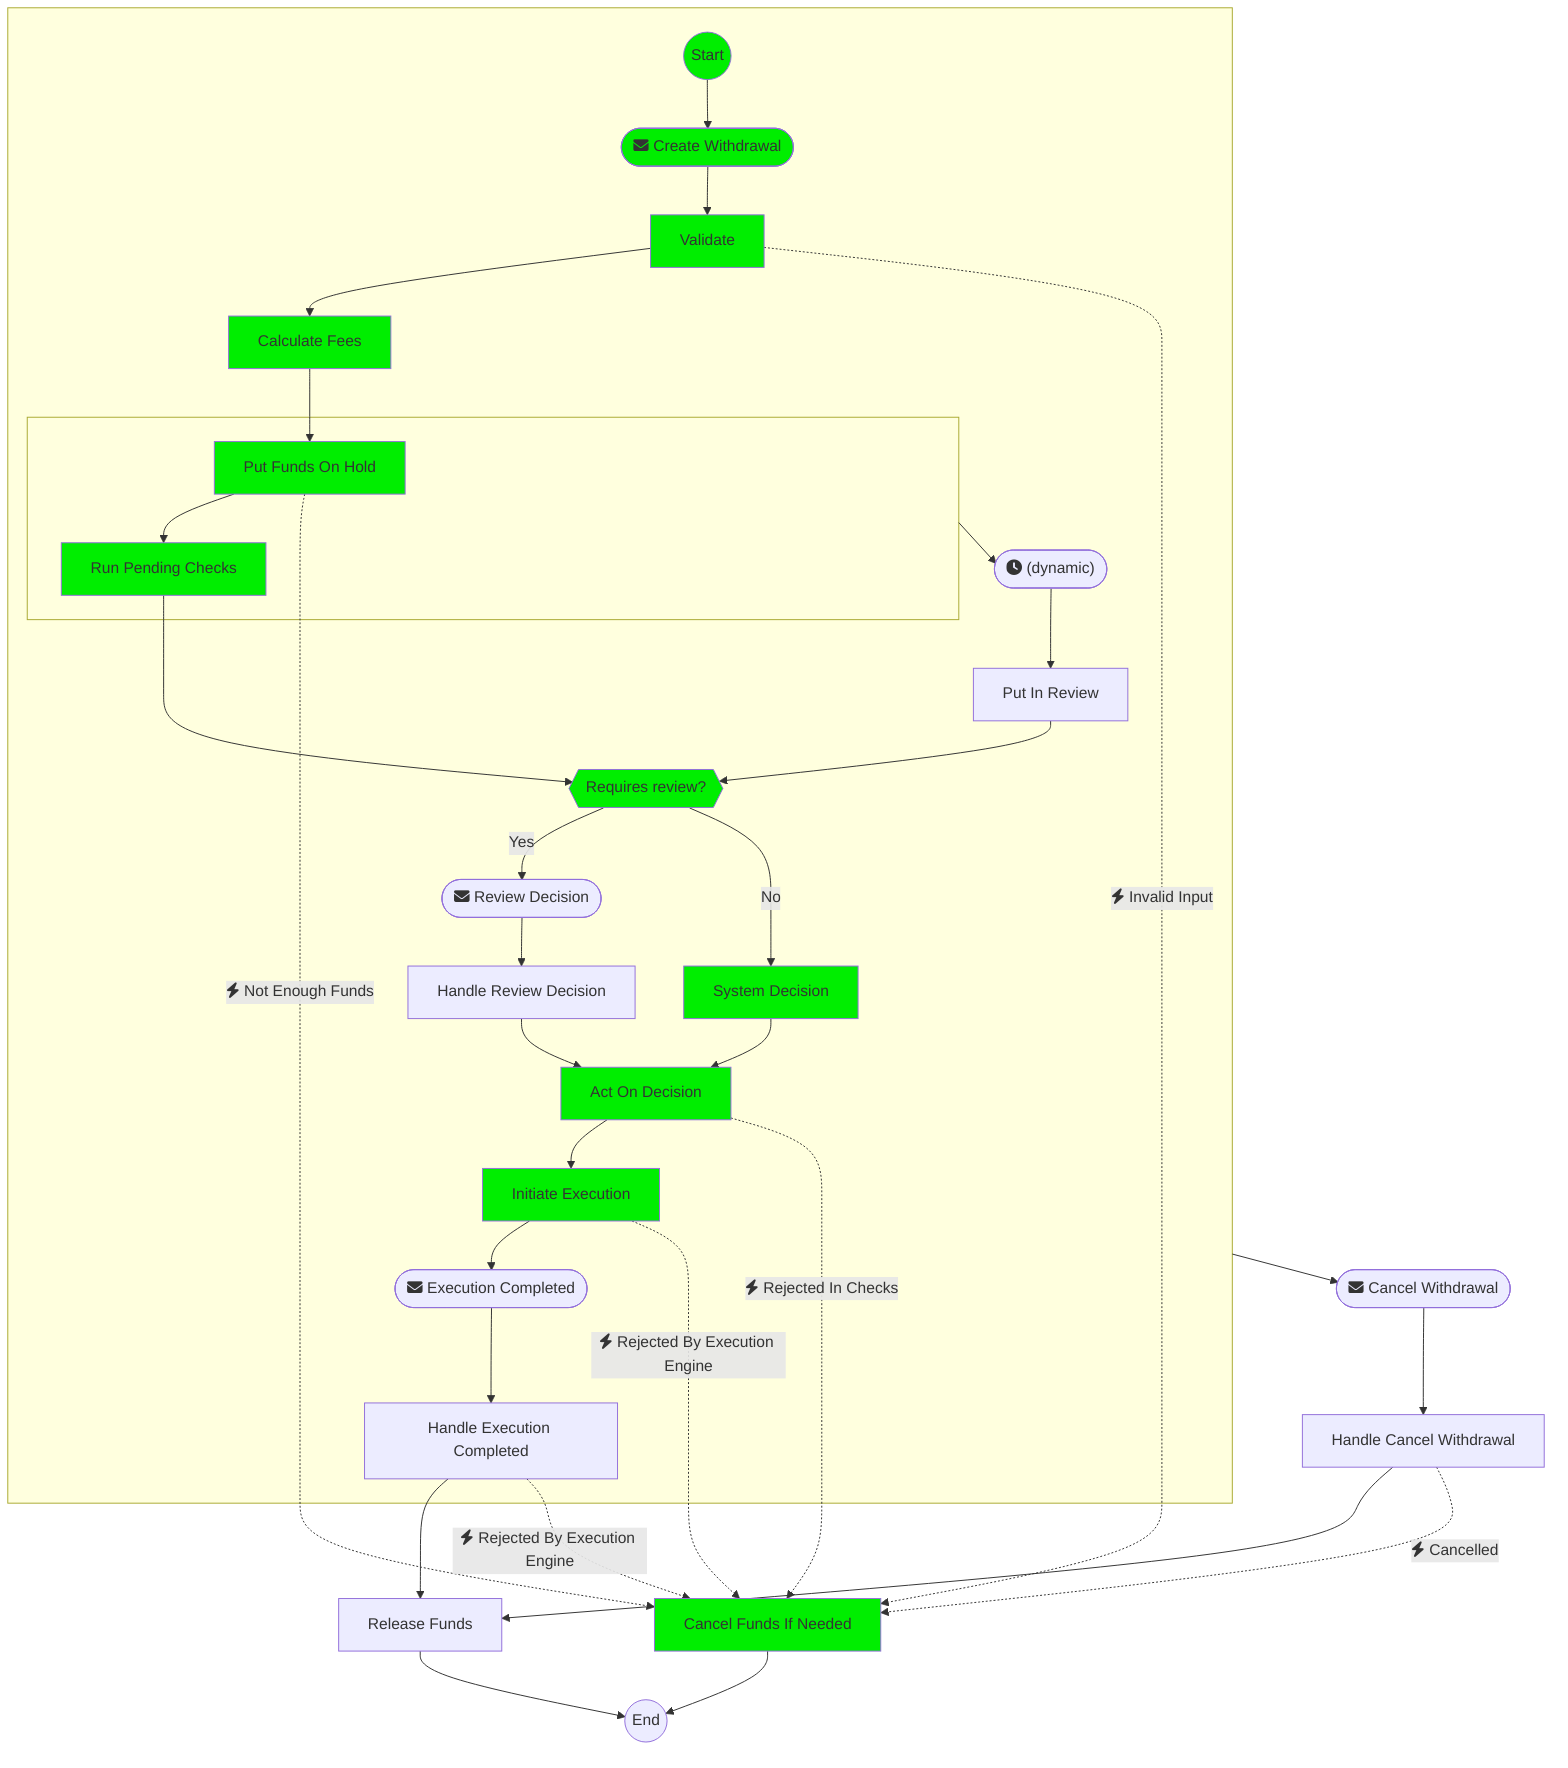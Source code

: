 flowchart TD
node0:::executed@{ shape: circle, label: "Start"}
subgraph node1 [" "]
node2:::executed@{ shape: stadium, label: "fa:fa-envelope Create Withdrawal"}
node0 --> node2
node3["Validate"]:::executed
node2 --> node3
node4["Calculate Fees"]:::executed
node3 --> node4
node5["Put Funds On Hold"]:::executed
node4 --> node5
subgraph node6 [" "]
node7["Run Pending Checks"]:::executed
node5 --> node7
end
node15@{ shape: stadium, label: "fa:fa-clock  (dynamic)"}
node6 --> node15
node16["Put In Review"]
node15 --> node16
node17:::executed@{ shape: hex, label: "Requires review?"}
node16 --> node17
node7 --> node17
node18@{ shape: stadium, label: "fa:fa-envelope Review Decision"}
node19["Handle Review Decision"]
node18 --> node19
node17 -->|"Yes"| node18
node20["System Decision"]:::executed
node17 -->|"No"| node20
node21["Act On Decision"]:::executed
node19 --> node21
node20 --> node21
node22["Initiate Execution"]:::executed
node21 --> node22
node23@{ shape: stadium, label: "fa:fa-envelope Execution Completed"}
node22 --> node23
node24["Handle Execution Completed"]
node23 --> node24
end
node27@{ shape: stadium, label: "fa:fa-envelope Cancel Withdrawal"}
node1 --> node27
node28["Handle Cancel Withdrawal"]
node27 --> node28
node29["Release Funds"]
node28 --> node29
node24 --> node29
node30["Cancel Funds If Needed"]:::executed
node3 -.->|"fa:fa-bolt Invalid Input"| node30
node5 -.->|"fa:fa-bolt Not Enough Funds"| node30
node21 -.->|"fa:fa-bolt Rejected In Checks"| node30
node22 -.->|"fa:fa-bolt Rejected By Execution Engine"| node30
node24 -.->|"fa:fa-bolt Rejected By Execution Engine"| node30
node28 -.->|"fa:fa-bolt Cancelled"| node30
node31@{ shape: circle, label: "End"}
node29 --> node31
node30 --> node31
classDef executed fill:#0e0
classDef checkpoint fill:transparent,stroke-dasharray:5 5,stroke:black
classDef checkpoint-executed fill:transparent,stroke-dasharray:5 5,stroke:#0e0